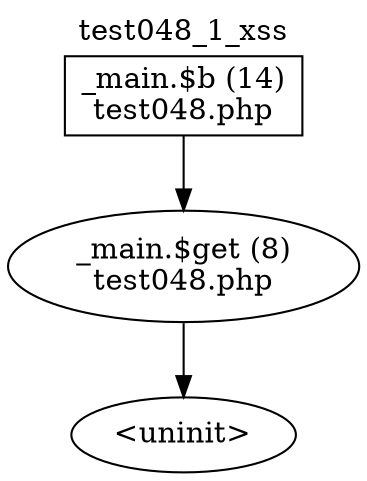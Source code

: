 digraph cfg {
  label="test048_1_xss";
  labelloc=t;
  n1 [shape=box, label="_main.$b (14)\ntest048.php"];
  n2 [shape=ellipse, label="_main.$get (8)\ntest048.php"];
  n3 [shape=ellipse, label="<uninit>"];
  n1 -> n2;
  n2 -> n3;
}
